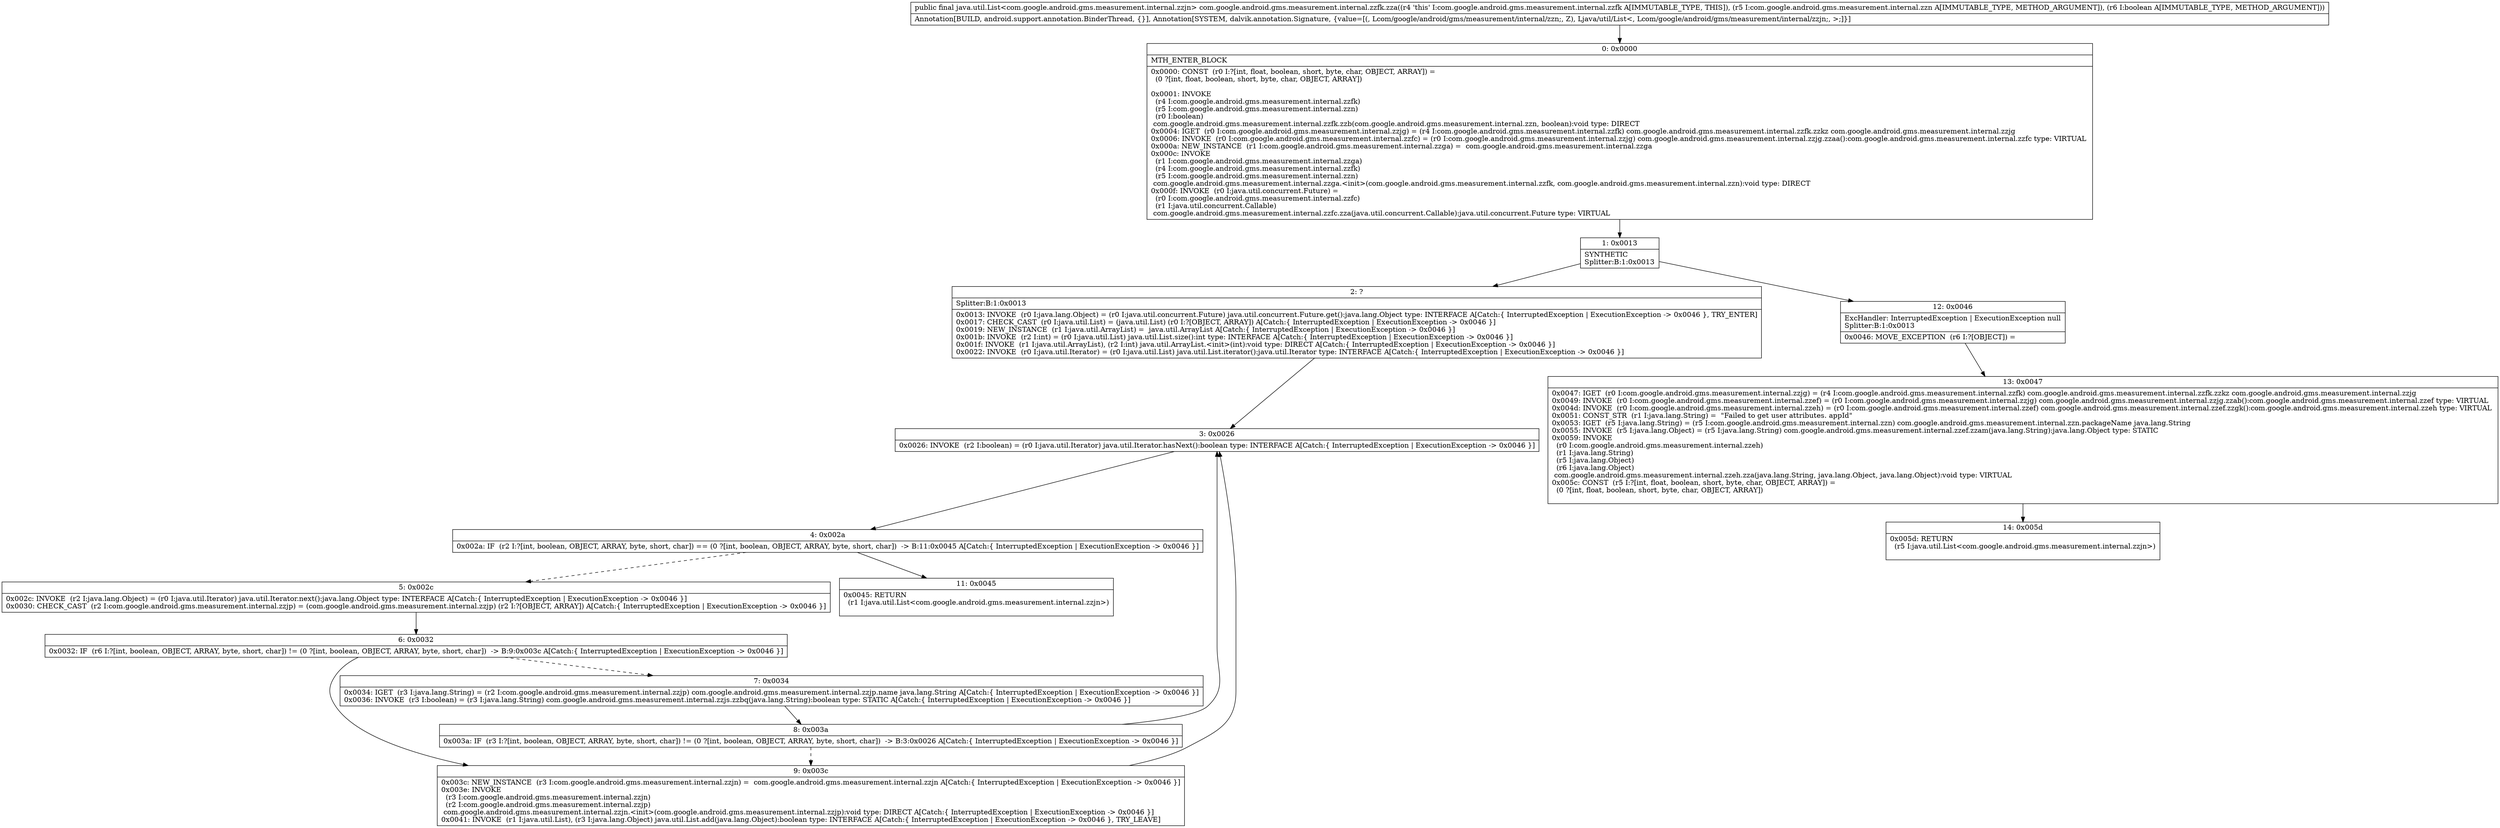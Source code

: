 digraph "CFG forcom.google.android.gms.measurement.internal.zzfk.zza(Lcom\/google\/android\/gms\/measurement\/internal\/zzn;Z)Ljava\/util\/List;" {
Node_0 [shape=record,label="{0\:\ 0x0000|MTH_ENTER_BLOCK\l|0x0000: CONST  (r0 I:?[int, float, boolean, short, byte, char, OBJECT, ARRAY]) = \l  (0 ?[int, float, boolean, short, byte, char, OBJECT, ARRAY])\l \l0x0001: INVOKE  \l  (r4 I:com.google.android.gms.measurement.internal.zzfk)\l  (r5 I:com.google.android.gms.measurement.internal.zzn)\l  (r0 I:boolean)\l com.google.android.gms.measurement.internal.zzfk.zzb(com.google.android.gms.measurement.internal.zzn, boolean):void type: DIRECT \l0x0004: IGET  (r0 I:com.google.android.gms.measurement.internal.zzjg) = (r4 I:com.google.android.gms.measurement.internal.zzfk) com.google.android.gms.measurement.internal.zzfk.zzkz com.google.android.gms.measurement.internal.zzjg \l0x0006: INVOKE  (r0 I:com.google.android.gms.measurement.internal.zzfc) = (r0 I:com.google.android.gms.measurement.internal.zzjg) com.google.android.gms.measurement.internal.zzjg.zzaa():com.google.android.gms.measurement.internal.zzfc type: VIRTUAL \l0x000a: NEW_INSTANCE  (r1 I:com.google.android.gms.measurement.internal.zzga) =  com.google.android.gms.measurement.internal.zzga \l0x000c: INVOKE  \l  (r1 I:com.google.android.gms.measurement.internal.zzga)\l  (r4 I:com.google.android.gms.measurement.internal.zzfk)\l  (r5 I:com.google.android.gms.measurement.internal.zzn)\l com.google.android.gms.measurement.internal.zzga.\<init\>(com.google.android.gms.measurement.internal.zzfk, com.google.android.gms.measurement.internal.zzn):void type: DIRECT \l0x000f: INVOKE  (r0 I:java.util.concurrent.Future) = \l  (r0 I:com.google.android.gms.measurement.internal.zzfc)\l  (r1 I:java.util.concurrent.Callable)\l com.google.android.gms.measurement.internal.zzfc.zza(java.util.concurrent.Callable):java.util.concurrent.Future type: VIRTUAL \l}"];
Node_1 [shape=record,label="{1\:\ 0x0013|SYNTHETIC\lSplitter:B:1:0x0013\l}"];
Node_2 [shape=record,label="{2\:\ ?|Splitter:B:1:0x0013\l|0x0013: INVOKE  (r0 I:java.lang.Object) = (r0 I:java.util.concurrent.Future) java.util.concurrent.Future.get():java.lang.Object type: INTERFACE A[Catch:\{ InterruptedException \| ExecutionException \-\> 0x0046 \}, TRY_ENTER]\l0x0017: CHECK_CAST  (r0 I:java.util.List) = (java.util.List) (r0 I:?[OBJECT, ARRAY]) A[Catch:\{ InterruptedException \| ExecutionException \-\> 0x0046 \}]\l0x0019: NEW_INSTANCE  (r1 I:java.util.ArrayList) =  java.util.ArrayList A[Catch:\{ InterruptedException \| ExecutionException \-\> 0x0046 \}]\l0x001b: INVOKE  (r2 I:int) = (r0 I:java.util.List) java.util.List.size():int type: INTERFACE A[Catch:\{ InterruptedException \| ExecutionException \-\> 0x0046 \}]\l0x001f: INVOKE  (r1 I:java.util.ArrayList), (r2 I:int) java.util.ArrayList.\<init\>(int):void type: DIRECT A[Catch:\{ InterruptedException \| ExecutionException \-\> 0x0046 \}]\l0x0022: INVOKE  (r0 I:java.util.Iterator) = (r0 I:java.util.List) java.util.List.iterator():java.util.Iterator type: INTERFACE A[Catch:\{ InterruptedException \| ExecutionException \-\> 0x0046 \}]\l}"];
Node_3 [shape=record,label="{3\:\ 0x0026|0x0026: INVOKE  (r2 I:boolean) = (r0 I:java.util.Iterator) java.util.Iterator.hasNext():boolean type: INTERFACE A[Catch:\{ InterruptedException \| ExecutionException \-\> 0x0046 \}]\l}"];
Node_4 [shape=record,label="{4\:\ 0x002a|0x002a: IF  (r2 I:?[int, boolean, OBJECT, ARRAY, byte, short, char]) == (0 ?[int, boolean, OBJECT, ARRAY, byte, short, char])  \-\> B:11:0x0045 A[Catch:\{ InterruptedException \| ExecutionException \-\> 0x0046 \}]\l}"];
Node_5 [shape=record,label="{5\:\ 0x002c|0x002c: INVOKE  (r2 I:java.lang.Object) = (r0 I:java.util.Iterator) java.util.Iterator.next():java.lang.Object type: INTERFACE A[Catch:\{ InterruptedException \| ExecutionException \-\> 0x0046 \}]\l0x0030: CHECK_CAST  (r2 I:com.google.android.gms.measurement.internal.zzjp) = (com.google.android.gms.measurement.internal.zzjp) (r2 I:?[OBJECT, ARRAY]) A[Catch:\{ InterruptedException \| ExecutionException \-\> 0x0046 \}]\l}"];
Node_6 [shape=record,label="{6\:\ 0x0032|0x0032: IF  (r6 I:?[int, boolean, OBJECT, ARRAY, byte, short, char]) != (0 ?[int, boolean, OBJECT, ARRAY, byte, short, char])  \-\> B:9:0x003c A[Catch:\{ InterruptedException \| ExecutionException \-\> 0x0046 \}]\l}"];
Node_7 [shape=record,label="{7\:\ 0x0034|0x0034: IGET  (r3 I:java.lang.String) = (r2 I:com.google.android.gms.measurement.internal.zzjp) com.google.android.gms.measurement.internal.zzjp.name java.lang.String A[Catch:\{ InterruptedException \| ExecutionException \-\> 0x0046 \}]\l0x0036: INVOKE  (r3 I:boolean) = (r3 I:java.lang.String) com.google.android.gms.measurement.internal.zzjs.zzbq(java.lang.String):boolean type: STATIC A[Catch:\{ InterruptedException \| ExecutionException \-\> 0x0046 \}]\l}"];
Node_8 [shape=record,label="{8\:\ 0x003a|0x003a: IF  (r3 I:?[int, boolean, OBJECT, ARRAY, byte, short, char]) != (0 ?[int, boolean, OBJECT, ARRAY, byte, short, char])  \-\> B:3:0x0026 A[Catch:\{ InterruptedException \| ExecutionException \-\> 0x0046 \}]\l}"];
Node_9 [shape=record,label="{9\:\ 0x003c|0x003c: NEW_INSTANCE  (r3 I:com.google.android.gms.measurement.internal.zzjn) =  com.google.android.gms.measurement.internal.zzjn A[Catch:\{ InterruptedException \| ExecutionException \-\> 0x0046 \}]\l0x003e: INVOKE  \l  (r3 I:com.google.android.gms.measurement.internal.zzjn)\l  (r2 I:com.google.android.gms.measurement.internal.zzjp)\l com.google.android.gms.measurement.internal.zzjn.\<init\>(com.google.android.gms.measurement.internal.zzjp):void type: DIRECT A[Catch:\{ InterruptedException \| ExecutionException \-\> 0x0046 \}]\l0x0041: INVOKE  (r1 I:java.util.List), (r3 I:java.lang.Object) java.util.List.add(java.lang.Object):boolean type: INTERFACE A[Catch:\{ InterruptedException \| ExecutionException \-\> 0x0046 \}, TRY_LEAVE]\l}"];
Node_11 [shape=record,label="{11\:\ 0x0045|0x0045: RETURN  \l  (r1 I:java.util.List\<com.google.android.gms.measurement.internal.zzjn\>)\l \l}"];
Node_12 [shape=record,label="{12\:\ 0x0046|ExcHandler: InterruptedException \| ExecutionException null\lSplitter:B:1:0x0013\l|0x0046: MOVE_EXCEPTION  (r6 I:?[OBJECT]) =  \l}"];
Node_13 [shape=record,label="{13\:\ 0x0047|0x0047: IGET  (r0 I:com.google.android.gms.measurement.internal.zzjg) = (r4 I:com.google.android.gms.measurement.internal.zzfk) com.google.android.gms.measurement.internal.zzfk.zzkz com.google.android.gms.measurement.internal.zzjg \l0x0049: INVOKE  (r0 I:com.google.android.gms.measurement.internal.zzef) = (r0 I:com.google.android.gms.measurement.internal.zzjg) com.google.android.gms.measurement.internal.zzjg.zzab():com.google.android.gms.measurement.internal.zzef type: VIRTUAL \l0x004d: INVOKE  (r0 I:com.google.android.gms.measurement.internal.zzeh) = (r0 I:com.google.android.gms.measurement.internal.zzef) com.google.android.gms.measurement.internal.zzef.zzgk():com.google.android.gms.measurement.internal.zzeh type: VIRTUAL \l0x0051: CONST_STR  (r1 I:java.lang.String) =  \"Failed to get user attributes. appId\" \l0x0053: IGET  (r5 I:java.lang.String) = (r5 I:com.google.android.gms.measurement.internal.zzn) com.google.android.gms.measurement.internal.zzn.packageName java.lang.String \l0x0055: INVOKE  (r5 I:java.lang.Object) = (r5 I:java.lang.String) com.google.android.gms.measurement.internal.zzef.zzam(java.lang.String):java.lang.Object type: STATIC \l0x0059: INVOKE  \l  (r0 I:com.google.android.gms.measurement.internal.zzeh)\l  (r1 I:java.lang.String)\l  (r5 I:java.lang.Object)\l  (r6 I:java.lang.Object)\l com.google.android.gms.measurement.internal.zzeh.zza(java.lang.String, java.lang.Object, java.lang.Object):void type: VIRTUAL \l0x005c: CONST  (r5 I:?[int, float, boolean, short, byte, char, OBJECT, ARRAY]) = \l  (0 ?[int, float, boolean, short, byte, char, OBJECT, ARRAY])\l \l}"];
Node_14 [shape=record,label="{14\:\ 0x005d|0x005d: RETURN  \l  (r5 I:java.util.List\<com.google.android.gms.measurement.internal.zzjn\>)\l \l}"];
MethodNode[shape=record,label="{public final java.util.List\<com.google.android.gms.measurement.internal.zzjn\> com.google.android.gms.measurement.internal.zzfk.zza((r4 'this' I:com.google.android.gms.measurement.internal.zzfk A[IMMUTABLE_TYPE, THIS]), (r5 I:com.google.android.gms.measurement.internal.zzn A[IMMUTABLE_TYPE, METHOD_ARGUMENT]), (r6 I:boolean A[IMMUTABLE_TYPE, METHOD_ARGUMENT]))  | Annotation[BUILD, android.support.annotation.BinderThread, \{\}], Annotation[SYSTEM, dalvik.annotation.Signature, \{value=[(, Lcom\/google\/android\/gms\/measurement\/internal\/zzn;, Z), Ljava\/util\/List\<, Lcom\/google\/android\/gms\/measurement\/internal\/zzjn;, \>;]\}]\l}"];
MethodNode -> Node_0;
Node_0 -> Node_1;
Node_1 -> Node_2;
Node_1 -> Node_12;
Node_2 -> Node_3;
Node_3 -> Node_4;
Node_4 -> Node_5[style=dashed];
Node_4 -> Node_11;
Node_5 -> Node_6;
Node_6 -> Node_7[style=dashed];
Node_6 -> Node_9;
Node_7 -> Node_8;
Node_8 -> Node_3;
Node_8 -> Node_9[style=dashed];
Node_9 -> Node_3;
Node_12 -> Node_13;
Node_13 -> Node_14;
}

